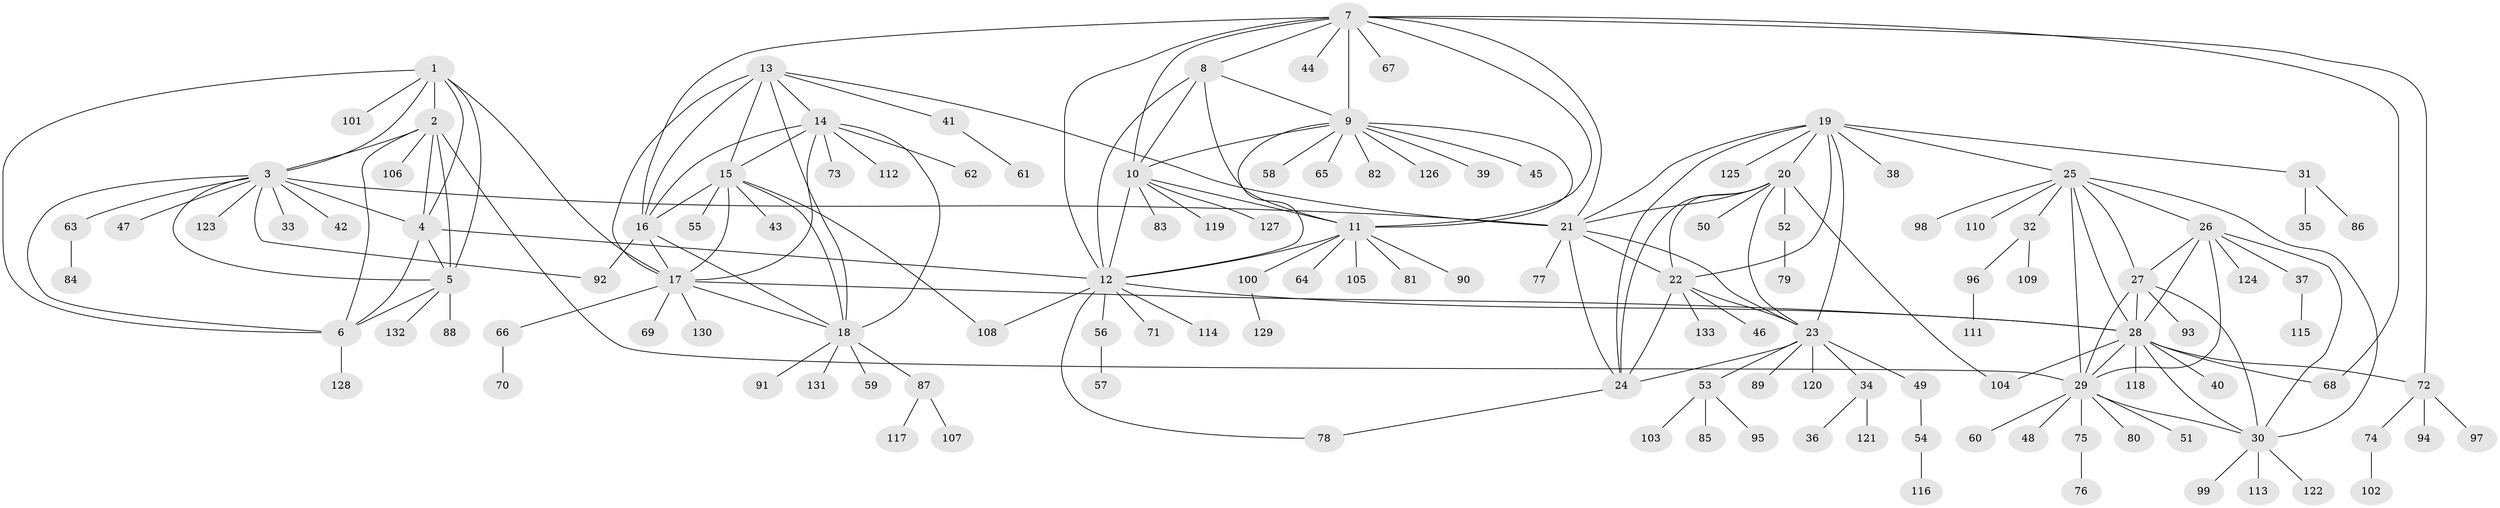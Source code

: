 // Generated by graph-tools (version 1.1) at 2025/26/03/09/25 03:26:34]
// undirected, 133 vertices, 194 edges
graph export_dot {
graph [start="1"]
  node [color=gray90,style=filled];
  1;
  2;
  3;
  4;
  5;
  6;
  7;
  8;
  9;
  10;
  11;
  12;
  13;
  14;
  15;
  16;
  17;
  18;
  19;
  20;
  21;
  22;
  23;
  24;
  25;
  26;
  27;
  28;
  29;
  30;
  31;
  32;
  33;
  34;
  35;
  36;
  37;
  38;
  39;
  40;
  41;
  42;
  43;
  44;
  45;
  46;
  47;
  48;
  49;
  50;
  51;
  52;
  53;
  54;
  55;
  56;
  57;
  58;
  59;
  60;
  61;
  62;
  63;
  64;
  65;
  66;
  67;
  68;
  69;
  70;
  71;
  72;
  73;
  74;
  75;
  76;
  77;
  78;
  79;
  80;
  81;
  82;
  83;
  84;
  85;
  86;
  87;
  88;
  89;
  90;
  91;
  92;
  93;
  94;
  95;
  96;
  97;
  98;
  99;
  100;
  101;
  102;
  103;
  104;
  105;
  106;
  107;
  108;
  109;
  110;
  111;
  112;
  113;
  114;
  115;
  116;
  117;
  118;
  119;
  120;
  121;
  122;
  123;
  124;
  125;
  126;
  127;
  128;
  129;
  130;
  131;
  132;
  133;
  1 -- 2;
  1 -- 3;
  1 -- 4;
  1 -- 5;
  1 -- 6;
  1 -- 17;
  1 -- 101;
  2 -- 3;
  2 -- 4;
  2 -- 5;
  2 -- 6;
  2 -- 29;
  2 -- 106;
  3 -- 4;
  3 -- 5;
  3 -- 6;
  3 -- 21;
  3 -- 33;
  3 -- 42;
  3 -- 47;
  3 -- 63;
  3 -- 92;
  3 -- 123;
  4 -- 5;
  4 -- 6;
  4 -- 12;
  5 -- 6;
  5 -- 88;
  5 -- 132;
  6 -- 128;
  7 -- 8;
  7 -- 9;
  7 -- 10;
  7 -- 11;
  7 -- 12;
  7 -- 16;
  7 -- 21;
  7 -- 44;
  7 -- 67;
  7 -- 68;
  7 -- 72;
  8 -- 9;
  8 -- 10;
  8 -- 11;
  8 -- 12;
  9 -- 10;
  9 -- 11;
  9 -- 12;
  9 -- 39;
  9 -- 45;
  9 -- 58;
  9 -- 65;
  9 -- 82;
  9 -- 126;
  10 -- 11;
  10 -- 12;
  10 -- 83;
  10 -- 119;
  10 -- 127;
  11 -- 12;
  11 -- 64;
  11 -- 81;
  11 -- 90;
  11 -- 100;
  11 -- 105;
  12 -- 28;
  12 -- 56;
  12 -- 71;
  12 -- 78;
  12 -- 108;
  12 -- 114;
  13 -- 14;
  13 -- 15;
  13 -- 16;
  13 -- 17;
  13 -- 18;
  13 -- 21;
  13 -- 41;
  14 -- 15;
  14 -- 16;
  14 -- 17;
  14 -- 18;
  14 -- 62;
  14 -- 73;
  14 -- 112;
  15 -- 16;
  15 -- 17;
  15 -- 18;
  15 -- 43;
  15 -- 55;
  15 -- 108;
  16 -- 17;
  16 -- 18;
  16 -- 92;
  17 -- 18;
  17 -- 28;
  17 -- 66;
  17 -- 69;
  17 -- 130;
  18 -- 59;
  18 -- 87;
  18 -- 91;
  18 -- 131;
  19 -- 20;
  19 -- 21;
  19 -- 22;
  19 -- 23;
  19 -- 24;
  19 -- 25;
  19 -- 31;
  19 -- 38;
  19 -- 125;
  20 -- 21;
  20 -- 22;
  20 -- 23;
  20 -- 24;
  20 -- 50;
  20 -- 52;
  20 -- 104;
  21 -- 22;
  21 -- 23;
  21 -- 24;
  21 -- 77;
  22 -- 23;
  22 -- 24;
  22 -- 46;
  22 -- 133;
  23 -- 24;
  23 -- 34;
  23 -- 49;
  23 -- 53;
  23 -- 89;
  23 -- 120;
  24 -- 78;
  25 -- 26;
  25 -- 27;
  25 -- 28;
  25 -- 29;
  25 -- 30;
  25 -- 32;
  25 -- 98;
  25 -- 110;
  26 -- 27;
  26 -- 28;
  26 -- 29;
  26 -- 30;
  26 -- 37;
  26 -- 124;
  27 -- 28;
  27 -- 29;
  27 -- 30;
  27 -- 93;
  28 -- 29;
  28 -- 30;
  28 -- 40;
  28 -- 68;
  28 -- 72;
  28 -- 104;
  28 -- 118;
  29 -- 30;
  29 -- 48;
  29 -- 51;
  29 -- 60;
  29 -- 75;
  29 -- 80;
  30 -- 99;
  30 -- 113;
  30 -- 122;
  31 -- 35;
  31 -- 86;
  32 -- 96;
  32 -- 109;
  34 -- 36;
  34 -- 121;
  37 -- 115;
  41 -- 61;
  49 -- 54;
  52 -- 79;
  53 -- 85;
  53 -- 95;
  53 -- 103;
  54 -- 116;
  56 -- 57;
  63 -- 84;
  66 -- 70;
  72 -- 74;
  72 -- 94;
  72 -- 97;
  74 -- 102;
  75 -- 76;
  87 -- 107;
  87 -- 117;
  96 -- 111;
  100 -- 129;
}
